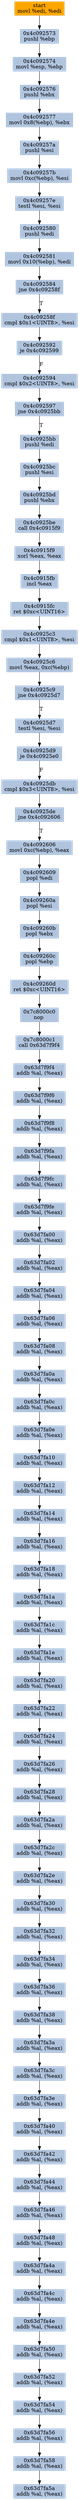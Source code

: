 digraph G {
node[shape=rectangle,style=filled,fillcolor=lightsteelblue,color=lightsteelblue]
bgcolor="transparent"
a0x4c092571movl_edi_edi[label="start\nmovl %edi, %edi",color="lightgrey",fillcolor="orange"];
a0x4c092573pushl_ebp[label="0x4c092573\npushl %ebp"];
a0x4c092574movl_esp_ebp[label="0x4c092574\nmovl %esp, %ebp"];
a0x4c092576pushl_ebx[label="0x4c092576\npushl %ebx"];
a0x4c092577movl_0x8ebp__ebx[label="0x4c092577\nmovl 0x8(%ebp), %ebx"];
a0x4c09257apushl_esi[label="0x4c09257a\npushl %esi"];
a0x4c09257bmovl_0xcebp__esi[label="0x4c09257b\nmovl 0xc(%ebp), %esi"];
a0x4c09257etestl_esi_esi[label="0x4c09257e\ntestl %esi, %esi"];
a0x4c092580pushl_edi[label="0x4c092580\npushl %edi"];
a0x4c092581movl_0x10ebp__edi[label="0x4c092581\nmovl 0x10(%ebp), %edi"];
a0x4c092584jne_0x4c09258f[label="0x4c092584\njne 0x4c09258f"];
a0x4c09258fcmpl_0x1UINT8_esi[label="0x4c09258f\ncmpl $0x1<UINT8>, %esi"];
a0x4c092592je_0x4c092599[label="0x4c092592\nje 0x4c092599"];
a0x4c092594cmpl_0x2UINT8_esi[label="0x4c092594\ncmpl $0x2<UINT8>, %esi"];
a0x4c092597jne_0x4c0925bb[label="0x4c092597\njne 0x4c0925bb"];
a0x4c0925bbpushl_edi[label="0x4c0925bb\npushl %edi"];
a0x4c0925bcpushl_esi[label="0x4c0925bc\npushl %esi"];
a0x4c0925bdpushl_ebx[label="0x4c0925bd\npushl %ebx"];
a0x4c0925becall_0x4c0915f9[label="0x4c0925be\ncall 0x4c0915f9"];
a0x4c0915f9xorl_eax_eax[label="0x4c0915f9\nxorl %eax, %eax"];
a0x4c0915fbincl_eax[label="0x4c0915fb\nincl %eax"];
a0x4c0915fcret_0xcUINT16[label="0x4c0915fc\nret $0xc<UINT16>"];
a0x4c0925c3cmpl_0x1UINT8_esi[label="0x4c0925c3\ncmpl $0x1<UINT8>, %esi"];
a0x4c0925c6movl_eax_0xcebp_[label="0x4c0925c6\nmovl %eax, 0xc(%ebp)"];
a0x4c0925c9jne_0x4c0925d7[label="0x4c0925c9\njne 0x4c0925d7"];
a0x4c0925d7testl_esi_esi[label="0x4c0925d7\ntestl %esi, %esi"];
a0x4c0925d9je_0x4c0925e0[label="0x4c0925d9\nje 0x4c0925e0"];
a0x4c0925dbcmpl_0x3UINT8_esi[label="0x4c0925db\ncmpl $0x3<UINT8>, %esi"];
a0x4c0925dejne_0x4c092606[label="0x4c0925de\njne 0x4c092606"];
a0x4c092606movl_0xcebp__eax[label="0x4c092606\nmovl 0xc(%ebp), %eax"];
a0x4c092609popl_edi[label="0x4c092609\npopl %edi"];
a0x4c09260apopl_esi[label="0x4c09260a\npopl %esi"];
a0x4c09260bpopl_ebx[label="0x4c09260b\npopl %ebx"];
a0x4c09260cpopl_ebp[label="0x4c09260c\npopl %ebp"];
a0x4c09260dret_0xcUINT16[label="0x4c09260d\nret $0xc<UINT16>"];
a0x7c8000c0nop_[label="0x7c8000c0\nnop "];
a0x7c8000c1call_0x63d7f9f4[label="0x7c8000c1\ncall 0x63d7f9f4"];
a0x63d7f9f4addb_al_eax_[label="0x63d7f9f4\naddb %al, (%eax)"];
a0x63d7f9f6addb_al_eax_[label="0x63d7f9f6\naddb %al, (%eax)"];
a0x63d7f9f8addb_al_eax_[label="0x63d7f9f8\naddb %al, (%eax)"];
a0x63d7f9faaddb_al_eax_[label="0x63d7f9fa\naddb %al, (%eax)"];
a0x63d7f9fcaddb_al_eax_[label="0x63d7f9fc\naddb %al, (%eax)"];
a0x63d7f9feaddb_al_eax_[label="0x63d7f9fe\naddb %al, (%eax)"];
a0x63d7fa00addb_al_eax_[label="0x63d7fa00\naddb %al, (%eax)"];
a0x63d7fa02addb_al_eax_[label="0x63d7fa02\naddb %al, (%eax)"];
a0x63d7fa04addb_al_eax_[label="0x63d7fa04\naddb %al, (%eax)"];
a0x63d7fa06addb_al_eax_[label="0x63d7fa06\naddb %al, (%eax)"];
a0x63d7fa08addb_al_eax_[label="0x63d7fa08\naddb %al, (%eax)"];
a0x63d7fa0aaddb_al_eax_[label="0x63d7fa0a\naddb %al, (%eax)"];
a0x63d7fa0caddb_al_eax_[label="0x63d7fa0c\naddb %al, (%eax)"];
a0x63d7fa0eaddb_al_eax_[label="0x63d7fa0e\naddb %al, (%eax)"];
a0x63d7fa10addb_al_eax_[label="0x63d7fa10\naddb %al, (%eax)"];
a0x63d7fa12addb_al_eax_[label="0x63d7fa12\naddb %al, (%eax)"];
a0x63d7fa14addb_al_eax_[label="0x63d7fa14\naddb %al, (%eax)"];
a0x63d7fa16addb_al_eax_[label="0x63d7fa16\naddb %al, (%eax)"];
a0x63d7fa18addb_al_eax_[label="0x63d7fa18\naddb %al, (%eax)"];
a0x63d7fa1aaddb_al_eax_[label="0x63d7fa1a\naddb %al, (%eax)"];
a0x63d7fa1caddb_al_eax_[label="0x63d7fa1c\naddb %al, (%eax)"];
a0x63d7fa1eaddb_al_eax_[label="0x63d7fa1e\naddb %al, (%eax)"];
a0x63d7fa20addb_al_eax_[label="0x63d7fa20\naddb %al, (%eax)"];
a0x63d7fa22addb_al_eax_[label="0x63d7fa22\naddb %al, (%eax)"];
a0x63d7fa24addb_al_eax_[label="0x63d7fa24\naddb %al, (%eax)"];
a0x63d7fa26addb_al_eax_[label="0x63d7fa26\naddb %al, (%eax)"];
a0x63d7fa28addb_al_eax_[label="0x63d7fa28\naddb %al, (%eax)"];
a0x63d7fa2aaddb_al_eax_[label="0x63d7fa2a\naddb %al, (%eax)"];
a0x63d7fa2caddb_al_eax_[label="0x63d7fa2c\naddb %al, (%eax)"];
a0x63d7fa2eaddb_al_eax_[label="0x63d7fa2e\naddb %al, (%eax)"];
a0x63d7fa30addb_al_eax_[label="0x63d7fa30\naddb %al, (%eax)"];
a0x63d7fa32addb_al_eax_[label="0x63d7fa32\naddb %al, (%eax)"];
a0x63d7fa34addb_al_eax_[label="0x63d7fa34\naddb %al, (%eax)"];
a0x63d7fa36addb_al_eax_[label="0x63d7fa36\naddb %al, (%eax)"];
a0x63d7fa38addb_al_eax_[label="0x63d7fa38\naddb %al, (%eax)"];
a0x63d7fa3aaddb_al_eax_[label="0x63d7fa3a\naddb %al, (%eax)"];
a0x63d7fa3caddb_al_eax_[label="0x63d7fa3c\naddb %al, (%eax)"];
a0x63d7fa3eaddb_al_eax_[label="0x63d7fa3e\naddb %al, (%eax)"];
a0x63d7fa40addb_al_eax_[label="0x63d7fa40\naddb %al, (%eax)"];
a0x63d7fa42addb_al_eax_[label="0x63d7fa42\naddb %al, (%eax)"];
a0x63d7fa44addb_al_eax_[label="0x63d7fa44\naddb %al, (%eax)"];
a0x63d7fa46addb_al_eax_[label="0x63d7fa46\naddb %al, (%eax)"];
a0x63d7fa48addb_al_eax_[label="0x63d7fa48\naddb %al, (%eax)"];
a0x63d7fa4aaddb_al_eax_[label="0x63d7fa4a\naddb %al, (%eax)"];
a0x63d7fa4caddb_al_eax_[label="0x63d7fa4c\naddb %al, (%eax)"];
a0x63d7fa4eaddb_al_eax_[label="0x63d7fa4e\naddb %al, (%eax)"];
a0x63d7fa50addb_al_eax_[label="0x63d7fa50\naddb %al, (%eax)"];
a0x63d7fa52addb_al_eax_[label="0x63d7fa52\naddb %al, (%eax)"];
a0x63d7fa54addb_al_eax_[label="0x63d7fa54\naddb %al, (%eax)"];
a0x63d7fa56addb_al_eax_[label="0x63d7fa56\naddb %al, (%eax)"];
a0x63d7fa58addb_al_eax_[label="0x63d7fa58\naddb %al, (%eax)"];
a0x63d7fa5aaddb_al_eax_[label="0x63d7fa5a\naddb %al, (%eax)"];
a0x4c092571movl_edi_edi -> a0x4c092573pushl_ebp [color="#000000"];
a0x4c092573pushl_ebp -> a0x4c092574movl_esp_ebp [color="#000000"];
a0x4c092574movl_esp_ebp -> a0x4c092576pushl_ebx [color="#000000"];
a0x4c092576pushl_ebx -> a0x4c092577movl_0x8ebp__ebx [color="#000000"];
a0x4c092577movl_0x8ebp__ebx -> a0x4c09257apushl_esi [color="#000000"];
a0x4c09257apushl_esi -> a0x4c09257bmovl_0xcebp__esi [color="#000000"];
a0x4c09257bmovl_0xcebp__esi -> a0x4c09257etestl_esi_esi [color="#000000"];
a0x4c09257etestl_esi_esi -> a0x4c092580pushl_edi [color="#000000"];
a0x4c092580pushl_edi -> a0x4c092581movl_0x10ebp__edi [color="#000000"];
a0x4c092581movl_0x10ebp__edi -> a0x4c092584jne_0x4c09258f [color="#000000"];
a0x4c092584jne_0x4c09258f -> a0x4c09258fcmpl_0x1UINT8_esi [color="#000000",label="T"];
a0x4c09258fcmpl_0x1UINT8_esi -> a0x4c092592je_0x4c092599 [color="#000000"];
a0x4c092592je_0x4c092599 -> a0x4c092594cmpl_0x2UINT8_esi [color="#000000",label="F"];
a0x4c092594cmpl_0x2UINT8_esi -> a0x4c092597jne_0x4c0925bb [color="#000000"];
a0x4c092597jne_0x4c0925bb -> a0x4c0925bbpushl_edi [color="#000000",label="T"];
a0x4c0925bbpushl_edi -> a0x4c0925bcpushl_esi [color="#000000"];
a0x4c0925bcpushl_esi -> a0x4c0925bdpushl_ebx [color="#000000"];
a0x4c0925bdpushl_ebx -> a0x4c0925becall_0x4c0915f9 [color="#000000"];
a0x4c0925becall_0x4c0915f9 -> a0x4c0915f9xorl_eax_eax [color="#000000"];
a0x4c0915f9xorl_eax_eax -> a0x4c0915fbincl_eax [color="#000000"];
a0x4c0915fbincl_eax -> a0x4c0915fcret_0xcUINT16 [color="#000000"];
a0x4c0915fcret_0xcUINT16 -> a0x4c0925c3cmpl_0x1UINT8_esi [color="#000000"];
a0x4c0925c3cmpl_0x1UINT8_esi -> a0x4c0925c6movl_eax_0xcebp_ [color="#000000"];
a0x4c0925c6movl_eax_0xcebp_ -> a0x4c0925c9jne_0x4c0925d7 [color="#000000"];
a0x4c0925c9jne_0x4c0925d7 -> a0x4c0925d7testl_esi_esi [color="#000000",label="T"];
a0x4c0925d7testl_esi_esi -> a0x4c0925d9je_0x4c0925e0 [color="#000000"];
a0x4c0925d9je_0x4c0925e0 -> a0x4c0925dbcmpl_0x3UINT8_esi [color="#000000",label="F"];
a0x4c0925dbcmpl_0x3UINT8_esi -> a0x4c0925dejne_0x4c092606 [color="#000000"];
a0x4c0925dejne_0x4c092606 -> a0x4c092606movl_0xcebp__eax [color="#000000",label="T"];
a0x4c092606movl_0xcebp__eax -> a0x4c092609popl_edi [color="#000000"];
a0x4c092609popl_edi -> a0x4c09260apopl_esi [color="#000000"];
a0x4c09260apopl_esi -> a0x4c09260bpopl_ebx [color="#000000"];
a0x4c09260bpopl_ebx -> a0x4c09260cpopl_ebp [color="#000000"];
a0x4c09260cpopl_ebp -> a0x4c09260dret_0xcUINT16 [color="#000000"];
a0x4c09260dret_0xcUINT16 -> a0x7c8000c0nop_ [color="#000000"];
a0x7c8000c0nop_ -> a0x7c8000c1call_0x63d7f9f4 [color="#000000"];
a0x7c8000c1call_0x63d7f9f4 -> a0x63d7f9f4addb_al_eax_ [color="#000000"];
a0x63d7f9f4addb_al_eax_ -> a0x63d7f9f6addb_al_eax_ [color="#000000"];
a0x63d7f9f6addb_al_eax_ -> a0x63d7f9f8addb_al_eax_ [color="#000000"];
a0x63d7f9f8addb_al_eax_ -> a0x63d7f9faaddb_al_eax_ [color="#000000"];
a0x63d7f9faaddb_al_eax_ -> a0x63d7f9fcaddb_al_eax_ [color="#000000"];
a0x63d7f9fcaddb_al_eax_ -> a0x63d7f9feaddb_al_eax_ [color="#000000"];
a0x63d7f9feaddb_al_eax_ -> a0x63d7fa00addb_al_eax_ [color="#000000"];
a0x63d7fa00addb_al_eax_ -> a0x63d7fa02addb_al_eax_ [color="#000000"];
a0x63d7fa02addb_al_eax_ -> a0x63d7fa04addb_al_eax_ [color="#000000"];
a0x63d7fa04addb_al_eax_ -> a0x63d7fa06addb_al_eax_ [color="#000000"];
a0x63d7fa06addb_al_eax_ -> a0x63d7fa08addb_al_eax_ [color="#000000"];
a0x63d7fa08addb_al_eax_ -> a0x63d7fa0aaddb_al_eax_ [color="#000000"];
a0x63d7fa0aaddb_al_eax_ -> a0x63d7fa0caddb_al_eax_ [color="#000000"];
a0x63d7fa0caddb_al_eax_ -> a0x63d7fa0eaddb_al_eax_ [color="#000000"];
a0x63d7fa0eaddb_al_eax_ -> a0x63d7fa10addb_al_eax_ [color="#000000"];
a0x63d7fa10addb_al_eax_ -> a0x63d7fa12addb_al_eax_ [color="#000000"];
a0x63d7fa12addb_al_eax_ -> a0x63d7fa14addb_al_eax_ [color="#000000"];
a0x63d7fa14addb_al_eax_ -> a0x63d7fa16addb_al_eax_ [color="#000000"];
a0x63d7fa16addb_al_eax_ -> a0x63d7fa18addb_al_eax_ [color="#000000"];
a0x63d7fa18addb_al_eax_ -> a0x63d7fa1aaddb_al_eax_ [color="#000000"];
a0x63d7fa1aaddb_al_eax_ -> a0x63d7fa1caddb_al_eax_ [color="#000000"];
a0x63d7fa1caddb_al_eax_ -> a0x63d7fa1eaddb_al_eax_ [color="#000000"];
a0x63d7fa1eaddb_al_eax_ -> a0x63d7fa20addb_al_eax_ [color="#000000"];
a0x63d7fa20addb_al_eax_ -> a0x63d7fa22addb_al_eax_ [color="#000000"];
a0x63d7fa22addb_al_eax_ -> a0x63d7fa24addb_al_eax_ [color="#000000"];
a0x63d7fa24addb_al_eax_ -> a0x63d7fa26addb_al_eax_ [color="#000000"];
a0x63d7fa26addb_al_eax_ -> a0x63d7fa28addb_al_eax_ [color="#000000"];
a0x63d7fa28addb_al_eax_ -> a0x63d7fa2aaddb_al_eax_ [color="#000000"];
a0x63d7fa2aaddb_al_eax_ -> a0x63d7fa2caddb_al_eax_ [color="#000000"];
a0x63d7fa2caddb_al_eax_ -> a0x63d7fa2eaddb_al_eax_ [color="#000000"];
a0x63d7fa2eaddb_al_eax_ -> a0x63d7fa30addb_al_eax_ [color="#000000"];
a0x63d7fa30addb_al_eax_ -> a0x63d7fa32addb_al_eax_ [color="#000000"];
a0x63d7fa32addb_al_eax_ -> a0x63d7fa34addb_al_eax_ [color="#000000"];
a0x63d7fa34addb_al_eax_ -> a0x63d7fa36addb_al_eax_ [color="#000000"];
a0x63d7fa36addb_al_eax_ -> a0x63d7fa38addb_al_eax_ [color="#000000"];
a0x63d7fa38addb_al_eax_ -> a0x63d7fa3aaddb_al_eax_ [color="#000000"];
a0x63d7fa3aaddb_al_eax_ -> a0x63d7fa3caddb_al_eax_ [color="#000000"];
a0x63d7fa3caddb_al_eax_ -> a0x63d7fa3eaddb_al_eax_ [color="#000000"];
a0x63d7fa3eaddb_al_eax_ -> a0x63d7fa40addb_al_eax_ [color="#000000"];
a0x63d7fa40addb_al_eax_ -> a0x63d7fa42addb_al_eax_ [color="#000000"];
a0x63d7fa42addb_al_eax_ -> a0x63d7fa44addb_al_eax_ [color="#000000"];
a0x63d7fa44addb_al_eax_ -> a0x63d7fa46addb_al_eax_ [color="#000000"];
a0x63d7fa46addb_al_eax_ -> a0x63d7fa48addb_al_eax_ [color="#000000"];
a0x63d7fa48addb_al_eax_ -> a0x63d7fa4aaddb_al_eax_ [color="#000000"];
a0x63d7fa4aaddb_al_eax_ -> a0x63d7fa4caddb_al_eax_ [color="#000000"];
a0x63d7fa4caddb_al_eax_ -> a0x63d7fa4eaddb_al_eax_ [color="#000000"];
a0x63d7fa4eaddb_al_eax_ -> a0x63d7fa50addb_al_eax_ [color="#000000"];
a0x63d7fa50addb_al_eax_ -> a0x63d7fa52addb_al_eax_ [color="#000000"];
a0x63d7fa52addb_al_eax_ -> a0x63d7fa54addb_al_eax_ [color="#000000"];
a0x63d7fa54addb_al_eax_ -> a0x63d7fa56addb_al_eax_ [color="#000000"];
a0x63d7fa56addb_al_eax_ -> a0x63d7fa58addb_al_eax_ [color="#000000"];
a0x63d7fa58addb_al_eax_ -> a0x63d7fa5aaddb_al_eax_ [color="#000000"];
}
